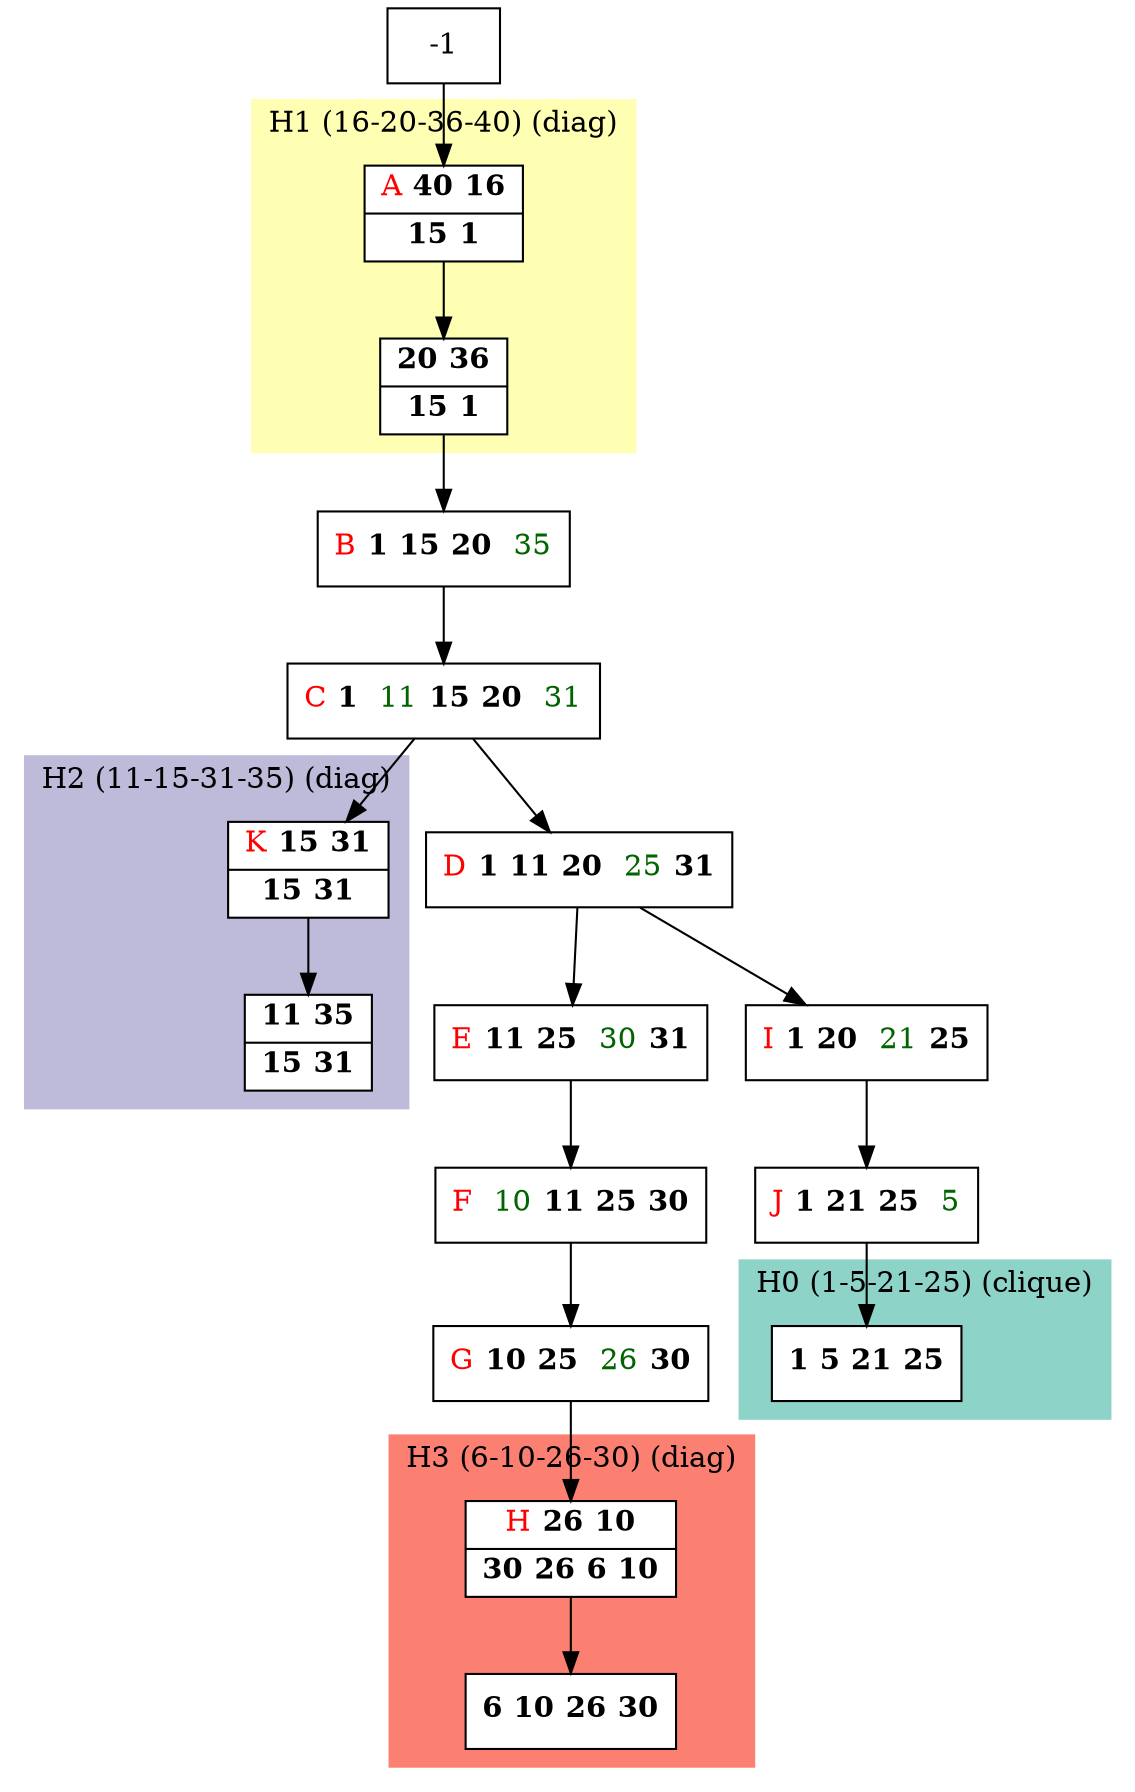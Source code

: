 digraph G {
    node [shape=box];
    subgraph cluster0 {
        node [style=filled,fillcolor=white];
        labeljust="l";
        style=filled;
        color="#8DD3C7";
        H0_0;
        label="H0 (1-5-21-25) (clique)";
    }
    subgraph cluster1 {
        node [style=filled,fillcolor=white];
        labeljust="l";
        style=filled;
        color="#FFFFB3";
        H1_0 -> H1_7;
        label="H1 (16-20-36-40) (diag)";
    }
    subgraph cluster2 {
        node [style=filled,fillcolor=white];
        labeljust="l";
        style=filled;
        color="#BEBADA";
        H2_0 -> H2_5;
        label="H2 (11-15-31-35) (diag)";
    }
    subgraph cluster3 {
        node [style=filled,fillcolor=white];
        labeljust="l";
        style=filled;
        color="#FB8072";
        H3_0 -> H3_5;
        label="H3 (6-10-26-30) (diag)";
    }
     H1_0 [shape=record,label= <{  <FONT COLOR="RED">A</FONT> <b>40</b> <b>16</b>|  <b>15</b> <b>1</b>}> ];
     -1  ->  H1_0;
     H1_7 [shape=record,label= <{ <b>20</b> <b>36</b>|  <b>15</b> <b>1</b>}> ];
     26 [shape=record,label= <{  <FONT COLOR="RED">B</FONT> <b>1</b> <b>15</b> <b>20</b>  <FONT COLOR="DARKGREEN">35</FONT>}> ];
     H1_7  ->  26;
     19 [shape=record,label= <{  <FONT COLOR="RED">C</FONT> <b>1</b>  <FONT COLOR="DARKGREEN">11</FONT> <b>15</b> <b>20</b>  <FONT COLOR="DARKGREEN">31</FONT>}> ];
     26  ->  19;
     1 [shape=record,label= <{  <FONT COLOR="RED">D</FONT> <b>1</b> <b>11</b> <b>20</b>  <FONT COLOR="DARKGREEN">25</FONT> <b>31</b>}> ];
     19  ->  1;
     10 [shape=record,label= <{  <FONT COLOR="RED">E</FONT> <b>11</b> <b>25</b>  <FONT COLOR="DARKGREEN">30</FONT> <b>31</b>}> ];
     1  ->  10;
     11 [shape=record,label= <{  <FONT COLOR="RED">F</FONT>  <FONT COLOR="DARKGREEN">10</FONT> <b>11</b> <b>25</b> <b>30</b>}> ];
     10  ->  11;
     12 [shape=record,label= <{  <FONT COLOR="RED">G</FONT> <b>10</b> <b>25</b>  <FONT COLOR="DARKGREEN">26</FONT> <b>30</b>}> ];
     11  ->  12;
     H3_0 [shape=record,label= <{  <FONT COLOR="RED">H</FONT> <b>26</b> <b>10</b>|  <b>30</b> <b>26</b> <b>6</b> <b>10</b>}> ];
     12  ->  H3_0;
     H3_5 [shape=record,label= <{ <b>6</b> <b>10</b> <b>26</b> <b>30</b>}> ];
     4 [shape=record,label= <{  <FONT COLOR="RED">I</FONT> <b>1</b> <b>20</b>  <FONT COLOR="DARKGREEN">21</FONT> <b>25</b>}> ];
     1  ->  4;
     5 [shape=record,label= <{  <FONT COLOR="RED">J</FONT> <b>1</b> <b>21</b> <b>25</b>  <FONT COLOR="DARKGREEN">5</FONT>}> ];
     4  ->  5;
     H0_0 [shape=record,label= <{ <b>1</b> <b>5</b> <b>21</b> <b>25</b>}> ];
     5  ->  H0_0;
     H2_0 [shape=record,label= <{  <FONT COLOR="RED">K</FONT> <b>15</b> <b>31</b>|  <b>15</b> <b>31</b>}> ];
     19  ->  H2_0;
     H2_5 [shape=record,label= <{ <b>11</b> <b>35</b>|  <b>15</b> <b>31</b>}> ];
}
